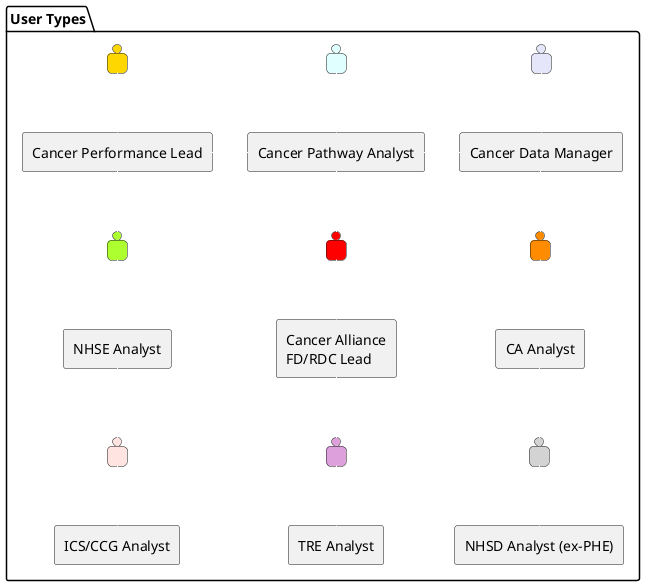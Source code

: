 @startuml
'left to right direction
skinparam Shadowing false

package "User Types" {

  person " " as cancer.perf.lead #Gold
  person " " as cancer.pathway.analyst #LightCyan
  person " " as cancer.data.manager #Lavender

  rectangle "Cancer Data Manager" as n1
  rectangle "CA Analyst" as n2  
  rectangle "NHSD Analyst (ex-PHE)" as n3

  person " " as nhse.analyst #GreenYellow
  person " " as cancer.alliance.fd.lead #Red  
  person " " as ca.analyst #DarkOrange 

  rectangle "Cancer Pathway Analyst" as n4
  rectangle "Cancer Alliance\nFD/RDC Lead" as n5  
  rectangle "TRE Analyst" as n6

  person " " as ics.analyst #MistyRose
  person " " as tre.analyst #Plum  
  person " " as nhsd.analyst #LightGrey
     
  rectangle "Cancer Performance Lead" as n7
  rectangle "NHSE Analyst" as n8  
  rectangle "ICS/CCG Analyst" as n9  

  cancer.data.manager .[#hidden]. n1
  ca.analyst .[#hidden]. n2
  nhsd.analyst .[#hidden]. n3

  n1 -[#hidden]- ca.analyst
  n4 -[#hidden]- cancer.alliance.fd.lead
  n5 -[#hidden]- tre.analyst

  cancer.pathway.analyst .[#hidden]. n4
  cancer.alliance.fd.lead .[#hidden]. n5
  tre.analyst .[#hidden]. n6

  n2 -[#hidden]- nhsd.analyst
  n8 -[#hidden]- ics.analyst   
  n7 -[#hidden]- nhse.analyst

  cancer.perf.lead .[#hidden]. n7
  nhse.analyst .[#hidden]. n8
  ics.analyst  .[#hidden]. n9

  n7 -[#hidden] n4
  n4 -[#hidden] n1
 
}
@enduml